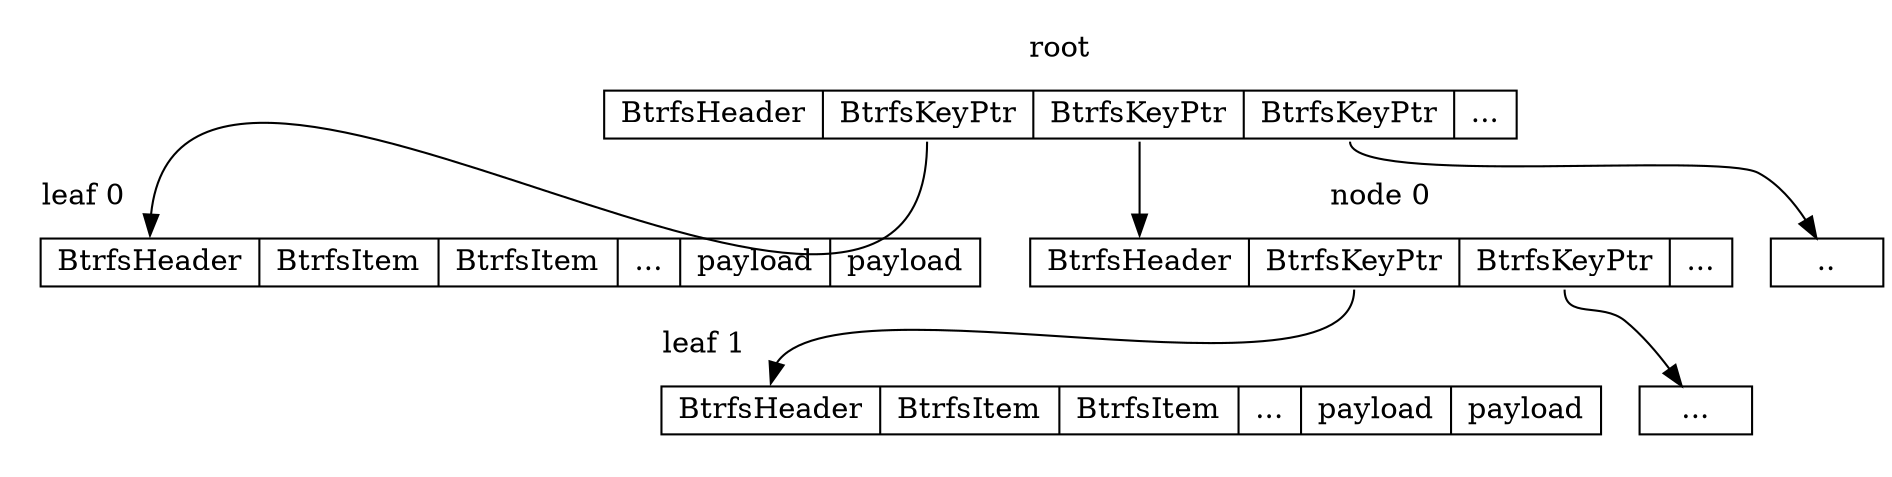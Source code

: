 // dot tree.dot -o tree.png -T png

digraph F {
  node [shape = record, height = .1];

  subgraph cluster_1 {
    n0 [label = "<f0> BtrfsHeader | <f1> BtrfsKeyPtr | <f2> BtrfsKeyPtr | <f3> BtrfsKeyPtr | <f4> ..."];
    label = "root";
    pencolor = transparent;
  }

  subgraph cluster_2 {
    n1 [label = "<f0> BtrfsHeader | <f1> BtrfsItem | <f2> BtrfsItem | <f3> ... | <f4> payload | <f5> payload"];
    label = "leaf 0";
    labeljust = "l";
    pencolor = transparent;
  }

  subgraph cluster_3 {
    n2 [label = "<f0> BtrfsHeader | <f1> BtrfsKeyPtr | <f2> BtrfsKeyPtr | <f3> ..."];
    label = "node 0";
    pencolor = transparent;
  }

  subgraph cluster_4 {
    n3 [label = "<f0> BtrfsHeader | <f1> BtrfsItem | <f2> BtrfsItem | <f3> ... | <f4> payload | <f5> payload"];
    label = "leaf 1";
    labeljust = "l";
    pencolor = transparent;
  }

  "n0":f1 -> "n1":f0;
  "n0":f2 -> "n2":f0;
  "n0":f3 -> "..";
  "n2":f1 -> "n3":f0;
  "n2":f2 -> "...";
}
